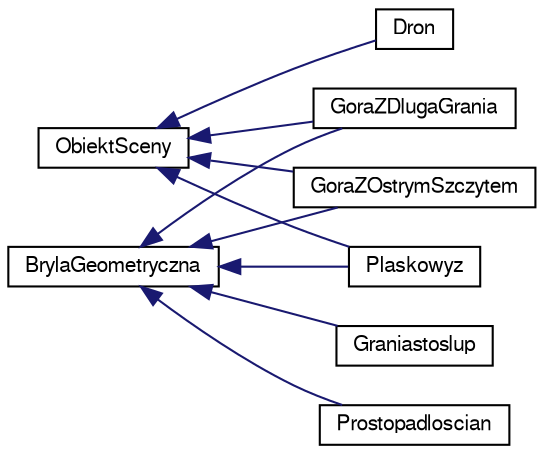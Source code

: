 digraph "Graficzna hierarchia klas"
{
 // LATEX_PDF_SIZE
  edge [fontname="FreeSans",fontsize="10",labelfontname="FreeSans",labelfontsize="10"];
  node [fontname="FreeSans",fontsize="10",shape=record];
  rankdir="LR";
  Node11 [label="BrylaGeometryczna",height=0.2,width=0.4,color="black", fillcolor="white", style="filled",URL="$a00126.html",tooltip="modeluje pojecie Bryly geometrycznej"];
  Node11 -> Node2 [dir="back",color="midnightblue",fontsize="10",style="solid",fontname="FreeSans"];
  Node2 [label="GoraZDlugaGrania",height=0.2,width=0.4,color="black", fillcolor="white", style="filled",URL="$a00134.html",tooltip="modeluje pojecie Gory z podluzna grania"];
  Node11 -> Node3 [dir="back",color="midnightblue",fontsize="10",style="solid",fontname="FreeSans"];
  Node3 [label="GoraZOstrymSzczytem",height=0.2,width=0.4,color="black", fillcolor="white", style="filled",URL="$a00138.html",tooltip="modeluje pojecie Gory z ostrym szczytem"];
  Node11 -> Node12 [dir="back",color="midnightblue",fontsize="10",style="solid",fontname="FreeSans"];
  Node12 [label="Graniastoslup",height=0.2,width=0.4,color="black", fillcolor="white", style="filled",URL="$a00142.html",tooltip="modeluje pojecie Graniastoslupa"];
  Node11 -> Node4 [dir="back",color="midnightblue",fontsize="10",style="solid",fontname="FreeSans"];
  Node4 [label="Plaskowyz",height=0.2,width=0.4,color="black", fillcolor="white", style="filled",URL="$a00154.html",tooltip="modeluje pojecie Plaskowyzu"];
  Node11 -> Node13 [dir="back",color="midnightblue",fontsize="10",style="solid",fontname="FreeSans"];
  Node13 [label="Prostopadloscian",height=0.2,width=0.4,color="black", fillcolor="white", style="filled",URL="$a00158.html",tooltip="modeluje pojecie Prostopadloscianu"];
  Node0 [label="ObiektSceny",height=0.2,width=0.4,color="black", fillcolor="white", style="filled",URL="$a00150.html",tooltip="modeluje pojecie Obiektu Sceny"];
  Node0 -> Node1 [dir="back",color="midnightblue",fontsize="10",style="solid",fontname="FreeSans"];
  Node1 [label="Dron",height=0.2,width=0.4,color="black", fillcolor="white", style="filled",URL="$a00130.html",tooltip="modeluje pojecie Drona"];
  Node0 -> Node2 [dir="back",color="midnightblue",fontsize="10",style="solid",fontname="FreeSans"];
  Node0 -> Node3 [dir="back",color="midnightblue",fontsize="10",style="solid",fontname="FreeSans"];
  Node0 -> Node4 [dir="back",color="midnightblue",fontsize="10",style="solid",fontname="FreeSans"];
}
